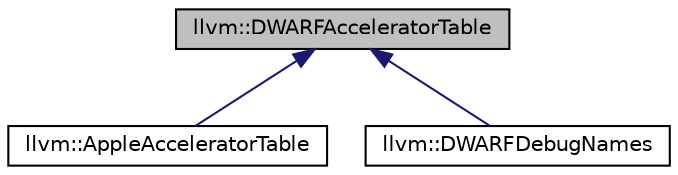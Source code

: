 digraph "llvm::DWARFAcceleratorTable"
{
 // LATEX_PDF_SIZE
  bgcolor="transparent";
  edge [fontname="Helvetica",fontsize="10",labelfontname="Helvetica",labelfontsize="10"];
  node [fontname="Helvetica",fontsize="10",shape=record];
  Node1 [label="llvm::DWARFAcceleratorTable",height=0.2,width=0.4,color="black", fillcolor="grey75", style="filled", fontcolor="black",tooltip="The accelerator tables are designed to allow efficient random access (using a symbol name as a key) i..."];
  Node1 -> Node2 [dir="back",color="midnightblue",fontsize="10",style="solid",fontname="Helvetica"];
  Node2 [label="llvm::AppleAcceleratorTable",height=0.2,width=0.4,color="black",URL="$classllvm_1_1AppleAcceleratorTable.html",tooltip="This implements the Apple accelerator table format, a precursor of the DWARF 5 accelerator table form..."];
  Node1 -> Node3 [dir="back",color="midnightblue",fontsize="10",style="solid",fontname="Helvetica"];
  Node3 [label="llvm::DWARFDebugNames",height=0.2,width=0.4,color="black",URL="$classllvm_1_1DWARFDebugNames.html",tooltip=".debug_names section consists of one or more units."];
}
